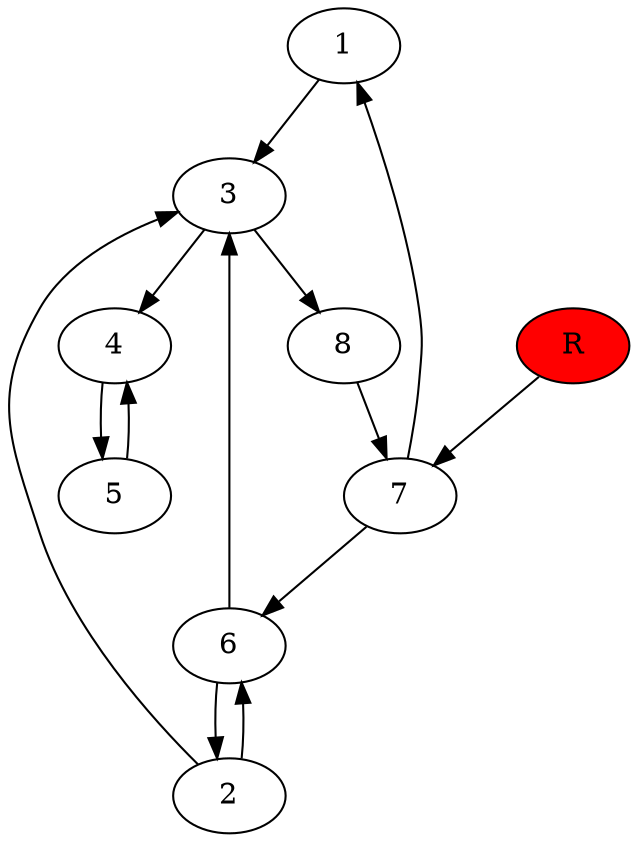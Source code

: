 digraph prb27901 {
	1
	2
	3
	4
	5
	6
	7
	8
	R [fillcolor="#ff0000" style=filled]
	1 -> 3
	2 -> 3
	2 -> 6
	3 -> 4
	3 -> 8
	4 -> 5
	5 -> 4
	6 -> 2
	6 -> 3
	7 -> 1
	7 -> 6
	8 -> 7
	R -> 7
}
